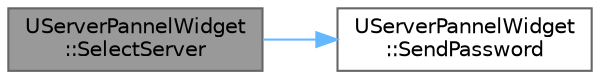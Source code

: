 digraph "UServerPannelWidget::SelectServer"
{
 // LATEX_PDF_SIZE
  bgcolor="transparent";
  edge [fontname=Helvetica,fontsize=10,labelfontname=Helvetica,labelfontsize=10];
  node [fontname=Helvetica,fontsize=10,shape=box,height=0.2,width=0.4];
  rankdir="LR";
  Node1 [id="Node000001",label="UServerPannelWidget\l::SelectServer",height=0.2,width=0.4,color="gray40", fillcolor="grey60", style="filled", fontcolor="black",tooltip=" "];
  Node1 -> Node2 [id="edge1_Node000001_Node000002",color="steelblue1",style="solid",tooltip=" "];
  Node2 [id="Node000002",label="UServerPannelWidget\l::SendPassword",height=0.2,width=0.4,color="grey40", fillcolor="white", style="filled",URL="$class_u_server_pannel_widget.html#adf770a5f6a1dabc7d9c9f8ed750b69f2",tooltip=" "];
}
